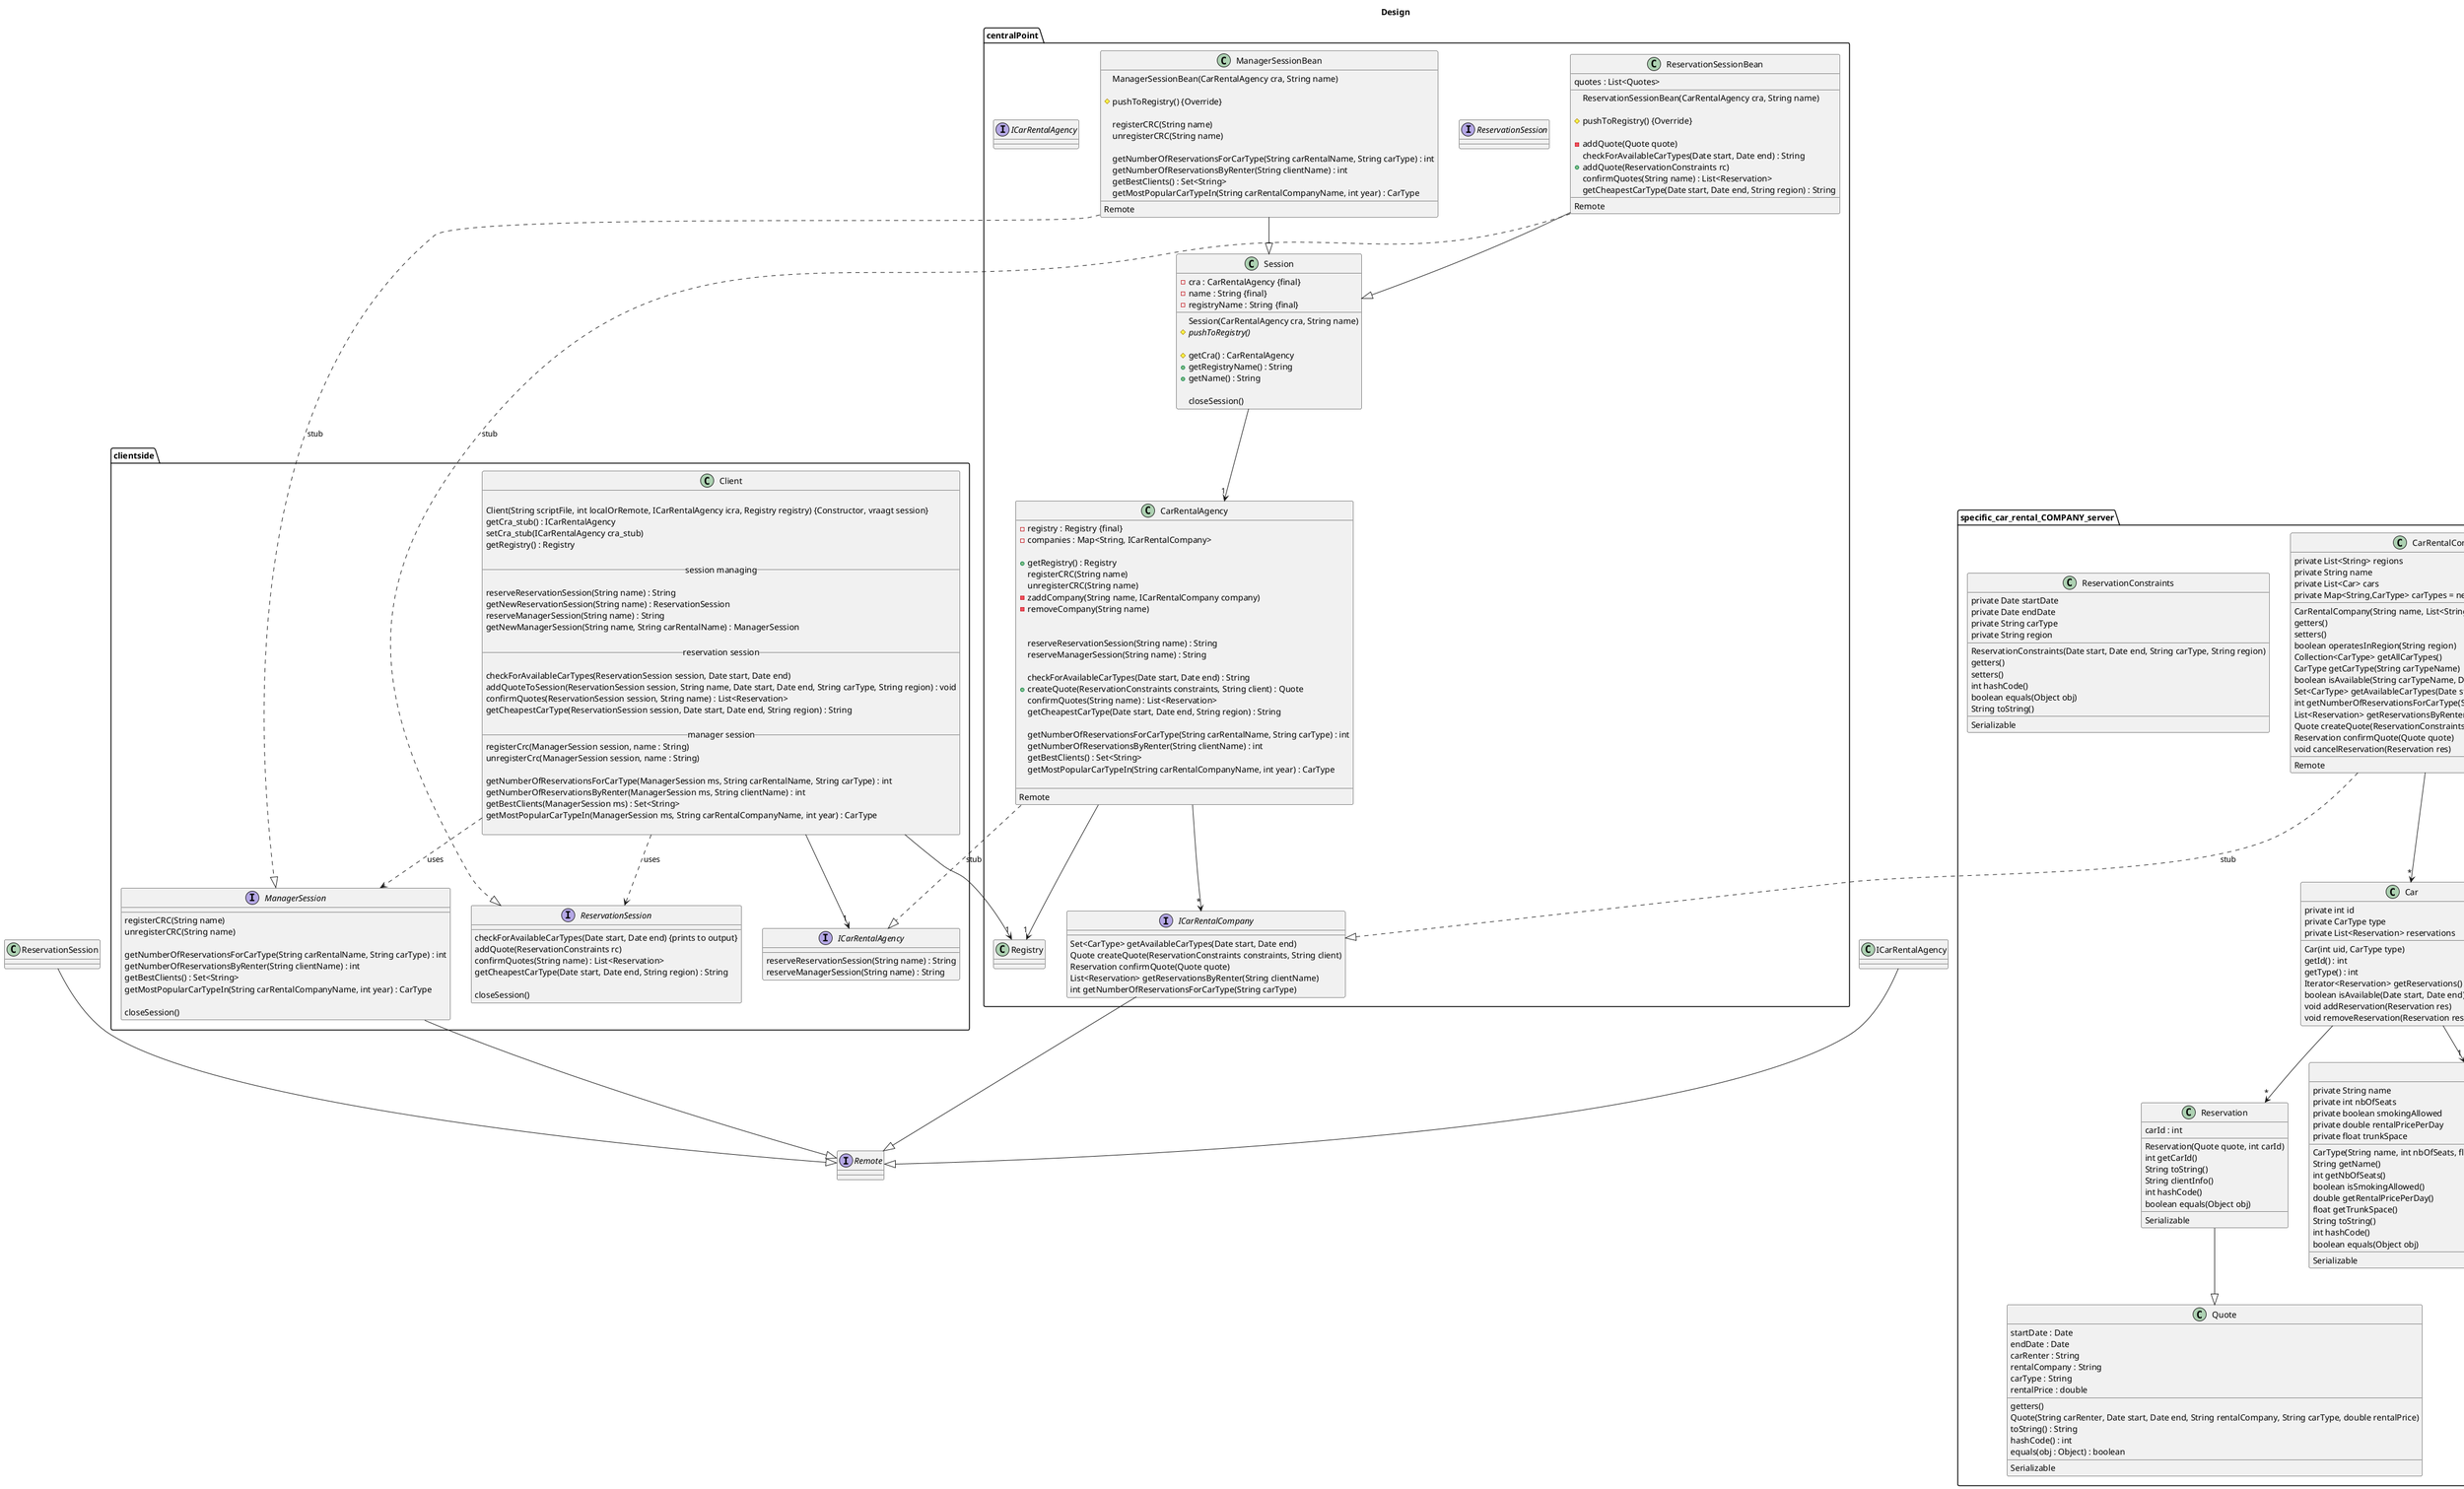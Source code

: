 @startuml
title Design


package clientside{
class Client {

    Client(String scriptFile, int localOrRemote, ICarRentalAgency icra, Registry registry) {Constructor, vraagt session}
    getCra_stub() : ICarRentalAgency
    setCra_stub(ICarRentalAgency cra_stub)
    getRegistry() : Registry

__ session managing __

    reserveReservationSession(String name) : String
    getNewReservationSession(String name) : ReservationSession
    reserveManagerSession(String name) : String
    getNewManagerSession(String name, String carRentalName) : ManagerSession
    
__ reservation session __

    checkForAvailableCarTypes(ReservationSession session, Date start, Date end)
    addQuoteToSession(ReservationSession session, String name, Date start, Date end, String carType, String region) : void
    confirmQuotes(ReservationSession session, String name) : List<Reservation>
    getCheapestCarType(ReservationSession session, Date start, Date end, String region) : String 

__ manager session __
    registerCrc(ManagerSession session, name : String)
    unregisterCrc(ManagerSession session, name : String)

    getNumberOfReservationsForCarType(ManagerSession ms, String carRentalName, String carType) : int
    getNumberOfReservationsByRenter(ManagerSession ms, String clientName) : int
    getBestClients(ManagerSession ms) : Set<String> 
    getMostPopularCarTypeIn(ManagerSession ms, String carRentalCompanyName, int year) : CarType 

}
Client -->"1" ICarRentalAgency
Client ..> ReservationSession : uses
Client ..> ManagerSession : uses


interface ManagerSession {
    registerCRC(String name) 
    unregisterCRC(String name)
    
    getNumberOfReservationsForCarType(String carRentalName, String carType) : int
    getNumberOfReservationsByRenter(String clientName) : int
    getBestClients() : Set<String>
    getMostPopularCarTypeIn(String carRentalCompanyName, int year) : CarType

    closeSession()
}
interface ReservationSession {
    checkForAvailableCarTypes(Date start, Date end) {prints to output}
    addQuote(ReservationConstraints rc)
    confirmQuotes(String name) : List<Reservation>
    getCheapestCarType(Date start, Date end, String region) : String

    closeSession()
}
interface ICarRentalAgency {
    reserveReservationSession(String name) : String
    reserveManagerSession(String name) : String
    
}
}


package centralPoint{

class Registry {

}
Client -->"1" Registry
CarRentalAgency -->"1" Registry

interface ICarRentalCompany {
    Set<CarType> getAvailableCarTypes(Date start, Date end)
    Quote createQuote(ReservationConstraints constraints, String client)
    Reservation confirmQuote(Quote quote)
    List<Reservation> getReservationsByRenter(String clientName)
    int getNumberOfReservationsForCarType(String carType)
}

class Session {
    - cra : CarRentalAgency {final}
    - name : String {final}
    - registryName : String {final}
    __
    Session(CarRentalAgency cra, String name)
    #  pushToRegistry() {abstract}
    
    # getCra() : CarRentalAgency
    + getRegistryName() : String
    + getName() : String

    closeSession()
}
Session -->"1" CarRentalAgency

class ReservationSessionBean {
    quotes : List<Quotes>
    __
    ReservationSessionBean(CarRentalAgency cra, String name)

    # pushToRegistry() {Override}

    - addQuote(Quote quote)
    checkForAvailableCarTypes(Date start, Date end) : String
    + addQuote(ReservationConstraints rc)
    confirmQuotes(String name) : List<Reservation>
    getCheapestCarType(Date start, Date end, String region) : String
    __
    Remote
}
ReservationSessionBean --|> Session
ReservationSessionBean ..|> ReservationSession : stub
interface ReservationSession





class ManagerSessionBean {
    ManagerSessionBean(CarRentalAgency cra, String name)

    # pushToRegistry() {Override}

    registerCRC(String name) 
    unregisterCRC(String name)
    
    getNumberOfReservationsForCarType(String carRentalName, String carType) : int
    getNumberOfReservationsByRenter(String clientName) : int
    getBestClients() : Set<String>
    getMostPopularCarTypeIn(String carRentalCompanyName, int year) : CarType
    __
    Remote
}
ManagerSessionBean --|> Session
ManagerSessionBean ..|> ManagerSession : stub


class CarRentalAgency {
    - registry : Registry {final}
    - companies : Map<String, ICarRentalCompany>

    + getRegistry() : Registry
    registerCRC(String name) 
    unregisterCRC(String name)
    - zaddCompany(String name, ICarRentalCompany company)
    - removeCompany(String name)


    reserveReservationSession(String name) : String
    reserveManagerSession(String name) : String

    checkForAvailableCarTypes(Date start, Date end) : String
    + createQuote(ReservationConstraints constraints, String client) : Quote
    confirmQuotes(String name) : List<Reservation>
    getCheapestCarType(Date start, Date end, String region) : String

    getNumberOfReservationsForCarType(String carRentalName, String carType) : int
    getNumberOfReservationsByRenter(String clientName) : int
    getBestClients() : Set<String>
    getMostPopularCarTypeIn(String carRentalCompanyName, int year) : CarType

    __
    Remote
}

CarRentalAgency ..|> ICarRentalAgency : stub

interface ICarRentalAgency {
}

}

package specific_car_rental_COMPANY_server {

 
CarRentalAgency -->"*" ICarRentalCompany

class Car {
    private int id
    private CarType type
    private List<Reservation> reservations
    __
    Car(int uid, CarType type)
    getId() : int
    getType() : int
    Iterator<Reservation> getReservations()
    boolean isAvailable(Date start, Date end)
    void addReservation(Reservation res)
    void removeReservation(Reservation reservation)
}
Car -->"*" Reservation
Car -->"1" CarType

class Reservation {
    carId : int
    __
    Reservation(Quote quote, int carId)
    int getCarId()
    String toString()
    String clientInfo()
    int hashCode()
    boolean equals(Object obj)
    __
    Serializable
}
Reservation --|> Quote

class Quote {
    startDate : Date
    endDate : Date
    carRenter : String
    rentalCompany : String
    carType : String
    rentalPrice : double
    __
    getters()
    Quote(String carRenter, Date start, Date end, String rentalCompany, String carType, double rentalPrice)
    toString() : String
    hashCode() : int
    equals(obj : Object) : boolean
    __
    Serializable
}


class CarType {
    private String name
    private int nbOfSeats
    private boolean smokingAllowed
    private double rentalPricePerDay
    private float trunkSpace
    __
    CarType(String name, int nbOfSeats, float trunkSpace, double rentalPricePerDay, boolean smokingAllowed)
    String getName()
    int getNbOfSeats()
    boolean isSmokingAllowed()
    double getRentalPricePerDay()
    float getTrunkSpace()
    String toString()
    int hashCode()
    boolean equals(Object obj)
    __
    Serializable
}

class ReservationException {
    public ReservationException(String string)
    __
    Serializable
}

class CarRentalCompany {
    private List<String> regions
	private String name
	private List<Car> cars
	private Map<String,CarType> carTypes = new HashMap<String, CarType>()
    __
    CarRentalCompany(String name, List<String> regions, List<Car> cars)
    getters()
    setters()
    boolean operatesInRegion(String region)
    Collection<CarType> getAllCarTypes()
    CarType getCarType(String carTypeName)
    boolean isAvailable(String carTypeName, Date start, Date end)
    Set<CarType> getAvailableCarTypes(Date start, Date end)
    int getNumberOfReservationsForCarType(String carType)
    List<Reservation> getReservationsByRenter(String clientName)
    Quote createQuote(ReservationConstraints constraints, String client)
    Reservation confirmQuote(Quote quote)
    void cancelReservation(Reservation res)
    __
    Remote
}
CarRentalCompany ..|> ICarRentalCompany : stub
CarRentalCompany -->"*" Car
CarRentalCompany -->"*" CarType



class ReservationConstraints {
    private Date startDate
    private Date endDate
    private String carType
    private String region
    __
    ReservationConstraints(Date start, Date end, String carType, String region)
    getters()
    setters()
    int hashCode()
    boolean equals(Object obj)
    String toString()
    __
    Serializable
}
}



interface Remote
ICarRentalAgency --|> Remote
ICarRentalCompany --|> Remote
ManagerSession --|> Remote
ReservationSession --|> Remote


@enduml